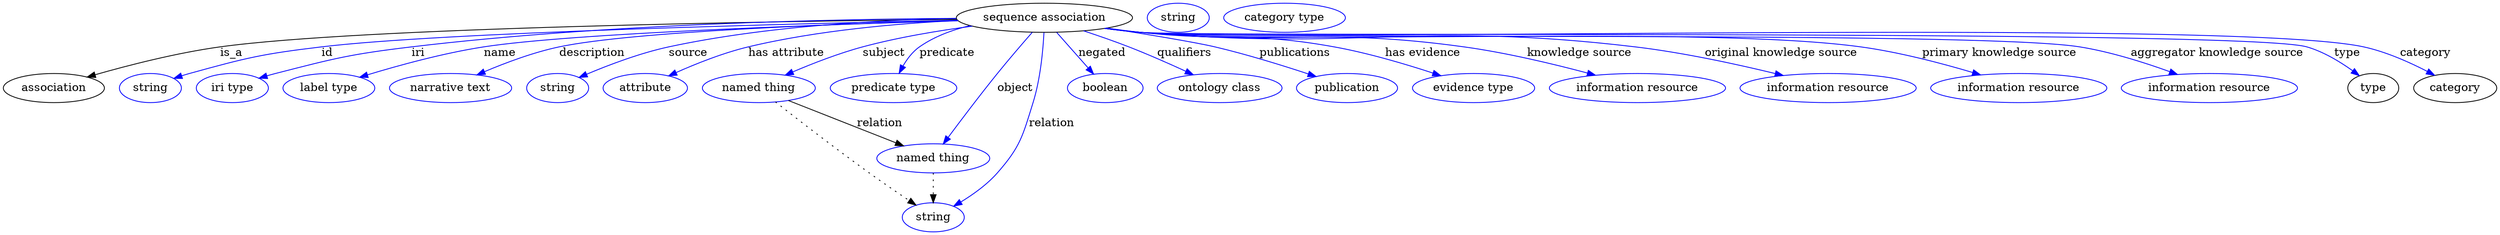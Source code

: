 digraph {
	graph [bb="0,0,2506,283"];
	node [label="\N"];
	"sequence association"	[height=0.5,
		label="sequence association",
		pos="1056,265",
		width=2.347];
	association	[height=0.5,
		pos="50.046,178",
		width=1.3902];
	"sequence association" -> association	[label=is_a,
		lp="234.05,221.5",
		pos="e,83.956,191.42 972.03,263.02 790.23,260.48 365.28,252.2 223.05,229 178.11,221.67 128.32,206.5 93.734,194.78"];
	id	[color=blue,
		height=0.5,
		label=string,
		pos="149.05,178",
		width=0.84854];
	"sequence association" -> id	[color=blue,
		label=id,
		lp="333.55,221.5",
		pos="e,172.48,189.74 972.55,261.93 808.66,257.54 450.2,246.28 328.05,229 265.18,220.1 249.37,215.82 189.05,196 186.66,195.22 184.22,194.35 \
181.78,193.44",
		style=solid];
	iri	[color=blue,
		height=0.5,
		label="iri type",
		pos="234.05,178",
		width=1.011];
	"sequence association" -> iri	[color=blue,
		label=iri,
		lp="427.55,221.5",
		pos="e,261.59,189.81 971.61,264.02 849.51,263 616.81,257.08 421.05,229 357.34,219.86 341.68,214.52 280.05,196 277.12,195.12 274.12,194.16 \
271.11,193.14",
		style=solid];
	name	[color=blue,
		height=0.5,
		label="label type",
		pos="334.05,178",
		width=1.2638];
	"sequence association" -> name	[color=blue,
		label=name,
		lp="511.55,221.5",
		pos="e,365.45,191.16 971.34,264.84 861.02,264.54 662.58,259.22 496.05,229 453.92,221.36 407.37,206.26 375.02,194.64",
		style=solid];
	description	[color=blue,
		height=0.5,
		label="narrative text",
		pos="455.05,178",
		width=1.6068];
	"sequence association" -> description	[color=blue,
		label=description,
		lp="604.55,221.5",
		pos="e,483.02,193.83 973.24,261.23 855.94,256.75 647.48,246.59 574.05,229 545.51,222.16 515.03,209.24 492.06,198.24",
		style=solid];
	source	[color=blue,
		height=0.5,
		label=string,
		pos="561.05,178",
		width=0.84854];
	"sequence association" -> source	[color=blue,
		label=source,
		lp="702.05,221.5",
		pos="e,583.49,190.52 971.82,262.88 895.69,260.26 781.01,252.33 684.05,229 651.8,221.24 616.94,206.41 592.59,194.9",
		style=solid];
	"has attribute"	[color=blue,
		height=0.5,
		label=attribute,
		pos="650.05,178",
		width=1.1193];
	"sequence association" -> "has attribute"	[color=blue,
		label="has attribute",
		lp="799.55,221.5",
		pos="e,675.09,192.3 974.23,260.39 915.47,256.29 834.84,247.56 766.05,229 737.52,221.3 706.88,207.85 684.26,196.84",
		style=solid];
	subject	[color=blue,
		height=0.5,
		label="named thing",
		pos="764.05,178",
		width=1.5346];
	"sequence association" -> subject	[color=blue,
		label=subject,
		lp="893.55,221.5",
		pos="e,791.81,193.84 986.81,254.64 952.42,249 910.53,240.62 874.05,229 848.91,221 821.93,208.79 800.98,198.44",
		style=solid];
	predicate	[color=blue,
		height=0.5,
		label="predicate type",
		pos="898.05,178",
		width=1.679];
	"sequence association" -> predicate	[color=blue,
		label=predicate,
		lp="955.05,221.5",
		pos="e,905.12,196.17 987.2,254.42 967.39,249.25 946.66,241.28 930.05,229 921.68,222.82 914.93,213.74 909.83,205.01",
		style=solid];
	object	[color=blue,
		height=0.5,
		label="named thing",
		pos="942.05,91",
		width=1.5346];
	"sequence association" -> object	[color=blue,
		label=object,
		lp="1025,178",
		pos="e,952.31,108.73 1043.8,247.11 1033.9,233.45 1019.9,213.65 1008,196 990.32,169.53 970.88,138.66 957.72,117.46",
		style=solid];
	relation	[color=blue,
		height=0.5,
		label=string,
		pos="942.05,18",
		width=0.84854];
	"sequence association" -> relation	[color=blue,
		label=relation,
		lp="1060,134.5",
		pos="e,961.86,31.882 1055.7,246.93 1054,211.24 1045.9,127.52 1006,73 996.22,59.554 982.37,47.328 970.07,37.923",
		style=solid];
	negated	[color=blue,
		height=0.5,
		label=boolean,
		pos="1122,178",
		width=1.0652];
	"sequence association" -> negated	[color=blue,
		label=negated,
		lp="1114.5,221.5",
		pos="e,1109.5,195.18 1069.1,247.21 1078.8,234.71 1092.2,217.45 1103.1,203.43",
		style=solid];
	qualifiers	[color=blue,
		height=0.5,
		label="ontology class",
		pos="1240,178",
		width=1.7151];
	"sequence association" -> qualifiers	[color=blue,
		label=qualifiers,
		lp="1196.5,221.5",
		pos="e,1211.4,193.97 1093.9,248.87 1108.4,242.9 1125.1,235.84 1140,229 1160.9,219.46 1183.8,208.09 1202.4,198.6",
		style=solid];
	publications	[color=blue,
		height=0.5,
		label=publication,
		pos="1370,178",
		width=1.3902];
	"sequence association" -> publications	[color=blue,
		label=publications,
		lp="1308.5,221.5",
		pos="e,1337.3,191.77 1116.6,252.4 1156.8,244.54 1205.7,234.6 1226,229 1260.7,219.45 1299.2,205.94 1327.6,195.37",
		style=solid];
	"has evidence"	[color=blue,
		height=0.5,
		label="evidence type",
		pos="1498,178",
		width=1.661];
	"sequence association" -> "has evidence"	[color=blue,
		label="has evidence",
		lp="1437,221.5",
		pos="e,1463.6,192.81 1116,252.23 1126.9,250.31 1138.3,248.47 1149,247 1236.2,235.08 1260,246.85 1346,229 1383.2,221.3 1424,207.58 1453.9,\
196.47",
		style=solid];
	"knowledge source"	[color=blue,
		height=0.5,
		label="information resource",
		pos="1661,178",
		width=2.3651];
	"sequence association" -> "knowledge source"	[color=blue,
		label="knowledge source",
		lp="1592.5,221.5",
		pos="e,1617.5,193.54 1114.9,252.09 1126.2,250.13 1138,248.31 1149,247 1293.6,229.88 1332.3,252.11 1476,229 1521.1,221.76 1570.9,207.93 \
1607.5,196.65",
		style=solid];
	"original knowledge source"	[color=blue,
		height=0.5,
		label="information resource",
		pos="1849,178",
		width=2.3651];
	"sequence association" -> "original knowledge source"	[color=blue,
		label="original knowledge source",
		lp="1792.5,221.5",
		pos="e,1802.8,193.27 1114.9,251.92 1126.2,249.97 1138,248.21 1149,247 1368.8,223.06 1427.1,259.59 1646,229 1696.5,221.95 1752.7,207.59 \
1793.1,196.06",
		style=solid];
	"primary knowledge source"	[color=blue,
		height=0.5,
		label="information resource",
		pos="2037,178",
		width=2.3651];
	"sequence association" -> "primary knowledge source"	[color=blue,
		label="primary knowledge source",
		lp="2008,221.5",
		pos="e,1997.3,194.06 1114.4,251.9 1125.8,249.93 1137.8,248.16 1149,247 1308.2,230.56 1711,254.05 1869,229 1909.8,222.55 1954.4,208.92 \
1987.5,197.52",
		style=solid];
	"aggregator knowledge source"	[color=blue,
		height=0.5,
		label="information resource",
		pos="2225,178",
		width=2.3651];
	"sequence association" -> "aggregator knowledge source"	[color=blue,
		label="aggregator knowledge source",
		lp="2221,221.5",
		pos="e,2191.1,194.64 1114.4,251.85 1125.8,249.89 1137.8,248.13 1149,247 1356,226.23 1880.4,266.48 2085,229 2118.5,222.87 2154.7,209.77 \
2181.9,198.52",
		style=solid];
	type	[height=0.5,
		pos="2379,178",
		width=0.75];
	"sequence association" -> type	[color=blue,
		label=type,
		lp="2348,221.5",
		pos="e,2364,193.07 1114.4,251.82 1125.8,249.86 1137.8,248.11 1149,247 1213,240.7 2243.8,248.28 2305,229 2323.9,223.06 2342.3,210.63 2356.1,\
199.65",
		style=solid];
	category	[height=0.5,
		pos="2465,178",
		width=1.1374];
	"sequence association" -> category	[color=blue,
		label=category,
		lp="2428.5,221.5",
		pos="e,2443.3,193.35 1114.4,251.81 1125.8,249.85 1137.8,248.11 1149,247 1283.4,233.82 2232.8,260.73 2364,229 2389.2,222.93 2415.2,209.81 \
2434.6,198.54",
		style=solid];
	subject -> object	[label=relation,
		lp="885.05,134.5",
		pos="e,912.16,106.27 793.84,162.77 823.74,148.49 869.97,126.42 902.84,110.72"];
	subject -> relation	[pos="e,925.05,33.036 781.63,160.57 803.85,139.89 843.41,103.39 878.05,73 890.83,61.782 905.3,49.538 917.24,39.55",
		style=dotted];
	object -> relation	[pos="e,942.05,36.029 942.05,72.813 942.05,64.789 942.05,55.047 942.05,46.069",
		style=dotted];
	association_type	[color=blue,
		height=0.5,
		label=string,
		pos="1189,265",
		width=0.84854];
	association_category	[color=blue,
		height=0.5,
		label="category type",
		pos="1296,265",
		width=1.6249];
}
